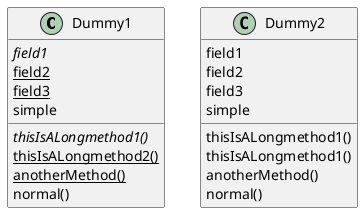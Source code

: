 {
  "sha1": "obtitpz1zbg7agm5ptumxqi0i2o1sys",
  "insertion": {
    "when": "2024-06-04T17:28:39.677Z",
    "user": "plantuml@gmail.com"
  }
}
@startuml
class Dummy1 {
  {abstract} thisIsALongmethod1()
  {classifier} thisIsALongmethod2()
  {static} anotherMethod()
  normal()
  
  {abstract} field1
  {classifier} field2
  {static} field3
  simple
}

class Dummy2 {
  thisIsALongmethod1()
  thisIsALongmethod1()
  anotherMethod()
  normal()
  
  field1
  field2
  field3
  simple
}

@enduml
